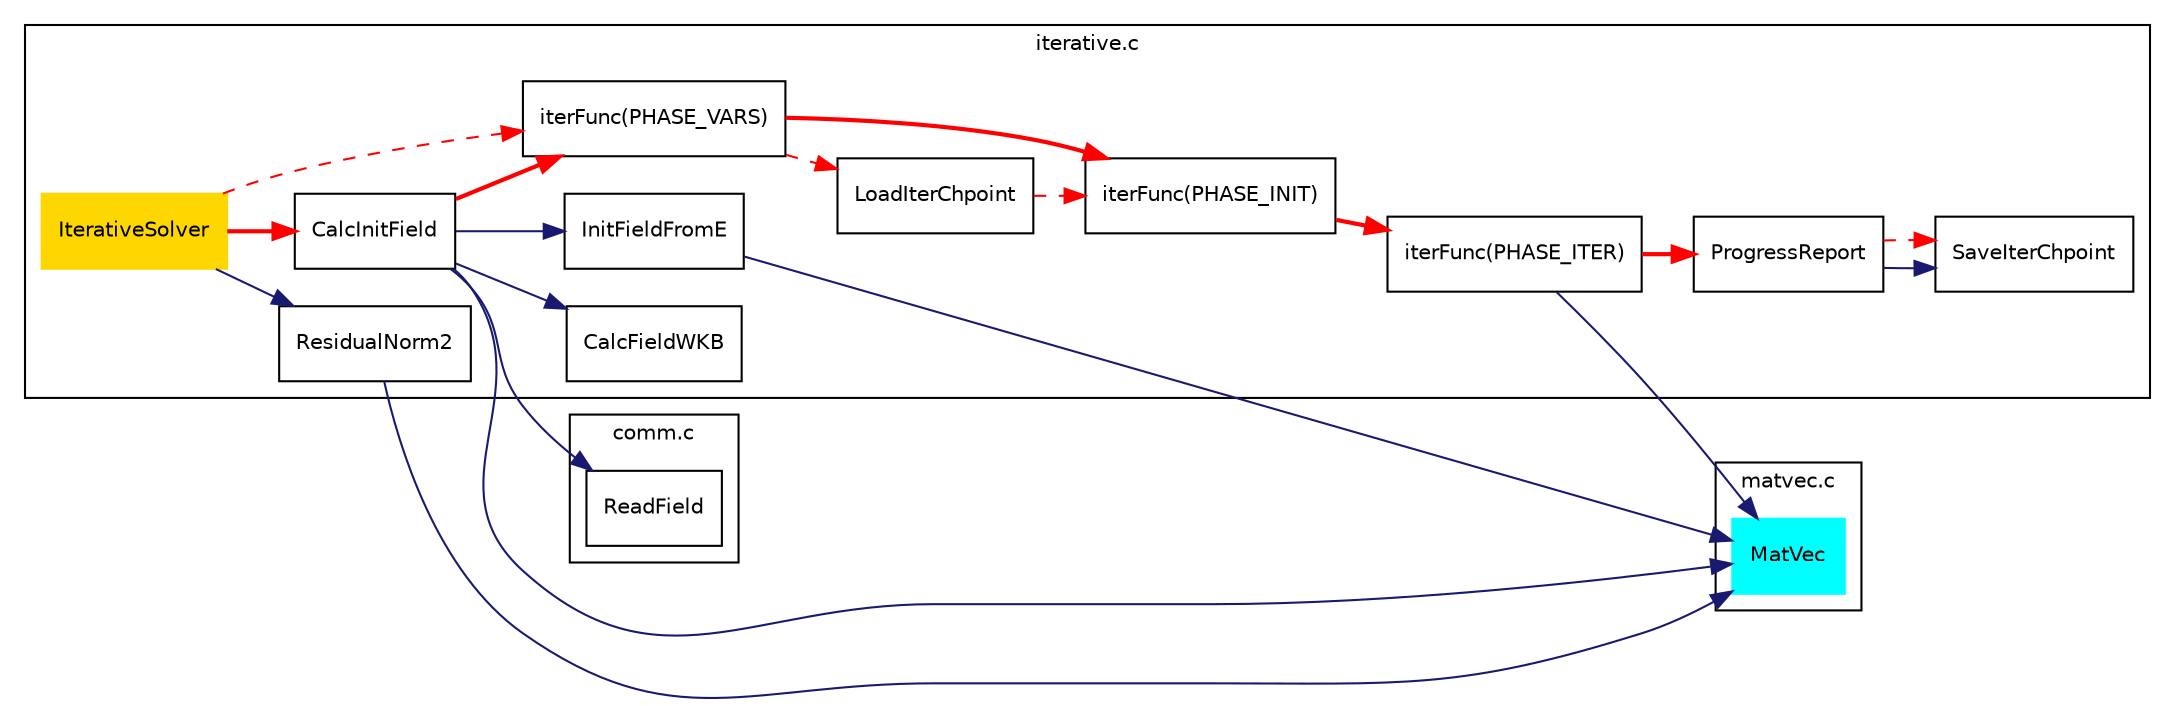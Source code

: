 digraph iter
{
	rankdir=LR
	edge [color=midnightblue]
	node [fontname=Helvetica,fontsize=10,shape=box];
	fontname=Helvetica
	fontsize=10
	ranksep=.35
	
	subgraph cluster_iter {
		IterativeSolver [style=filled,color=gold]
		CalcInitField -> InitFieldFromE
		CalcInitField -> CalcFieldWKB
		LoadIterChpoint
		"iterFunc(PHASE_VARS)"
		"iterFunc(PHASE_INIT)"
		"iterFunc(PHASE_ITER)"
		ProgressReport -> SaveIterChpoint
		IterativeSolver -> ResidualNorm2
		label = "iterative.c";
	}
	subgraph cluster_comm {
		ReadField
		label = "comm.c";
	}
	subgraph cluster_matvec {
		MatVec [style=filled,color=cyan]
		label = "matvec.c";
	}
	
	IterativeSolver -> CalcInitField -> "iterFunc(PHASE_VARS)" -> "iterFunc(PHASE_INIT)" -> "iterFunc(PHASE_ITER)" -> ProgressReport [color=red,style=bold]
	IterativeSolver -> "iterFunc(PHASE_VARS)" -> LoadIterChpoint -> "iterFunc(PHASE_INIT)" [color=red,style=dashed]
	ProgressReport -> SaveIterChpoint [color=red,style=dashed]
	
	CalcInitField -> ReadField
	CalcInitField -> MatVec
	InitFieldFromE -> MatVec
	ResidualNorm2 -> MatVec
	"iterFunc(PHASE_ITER)" -> MatVec
}